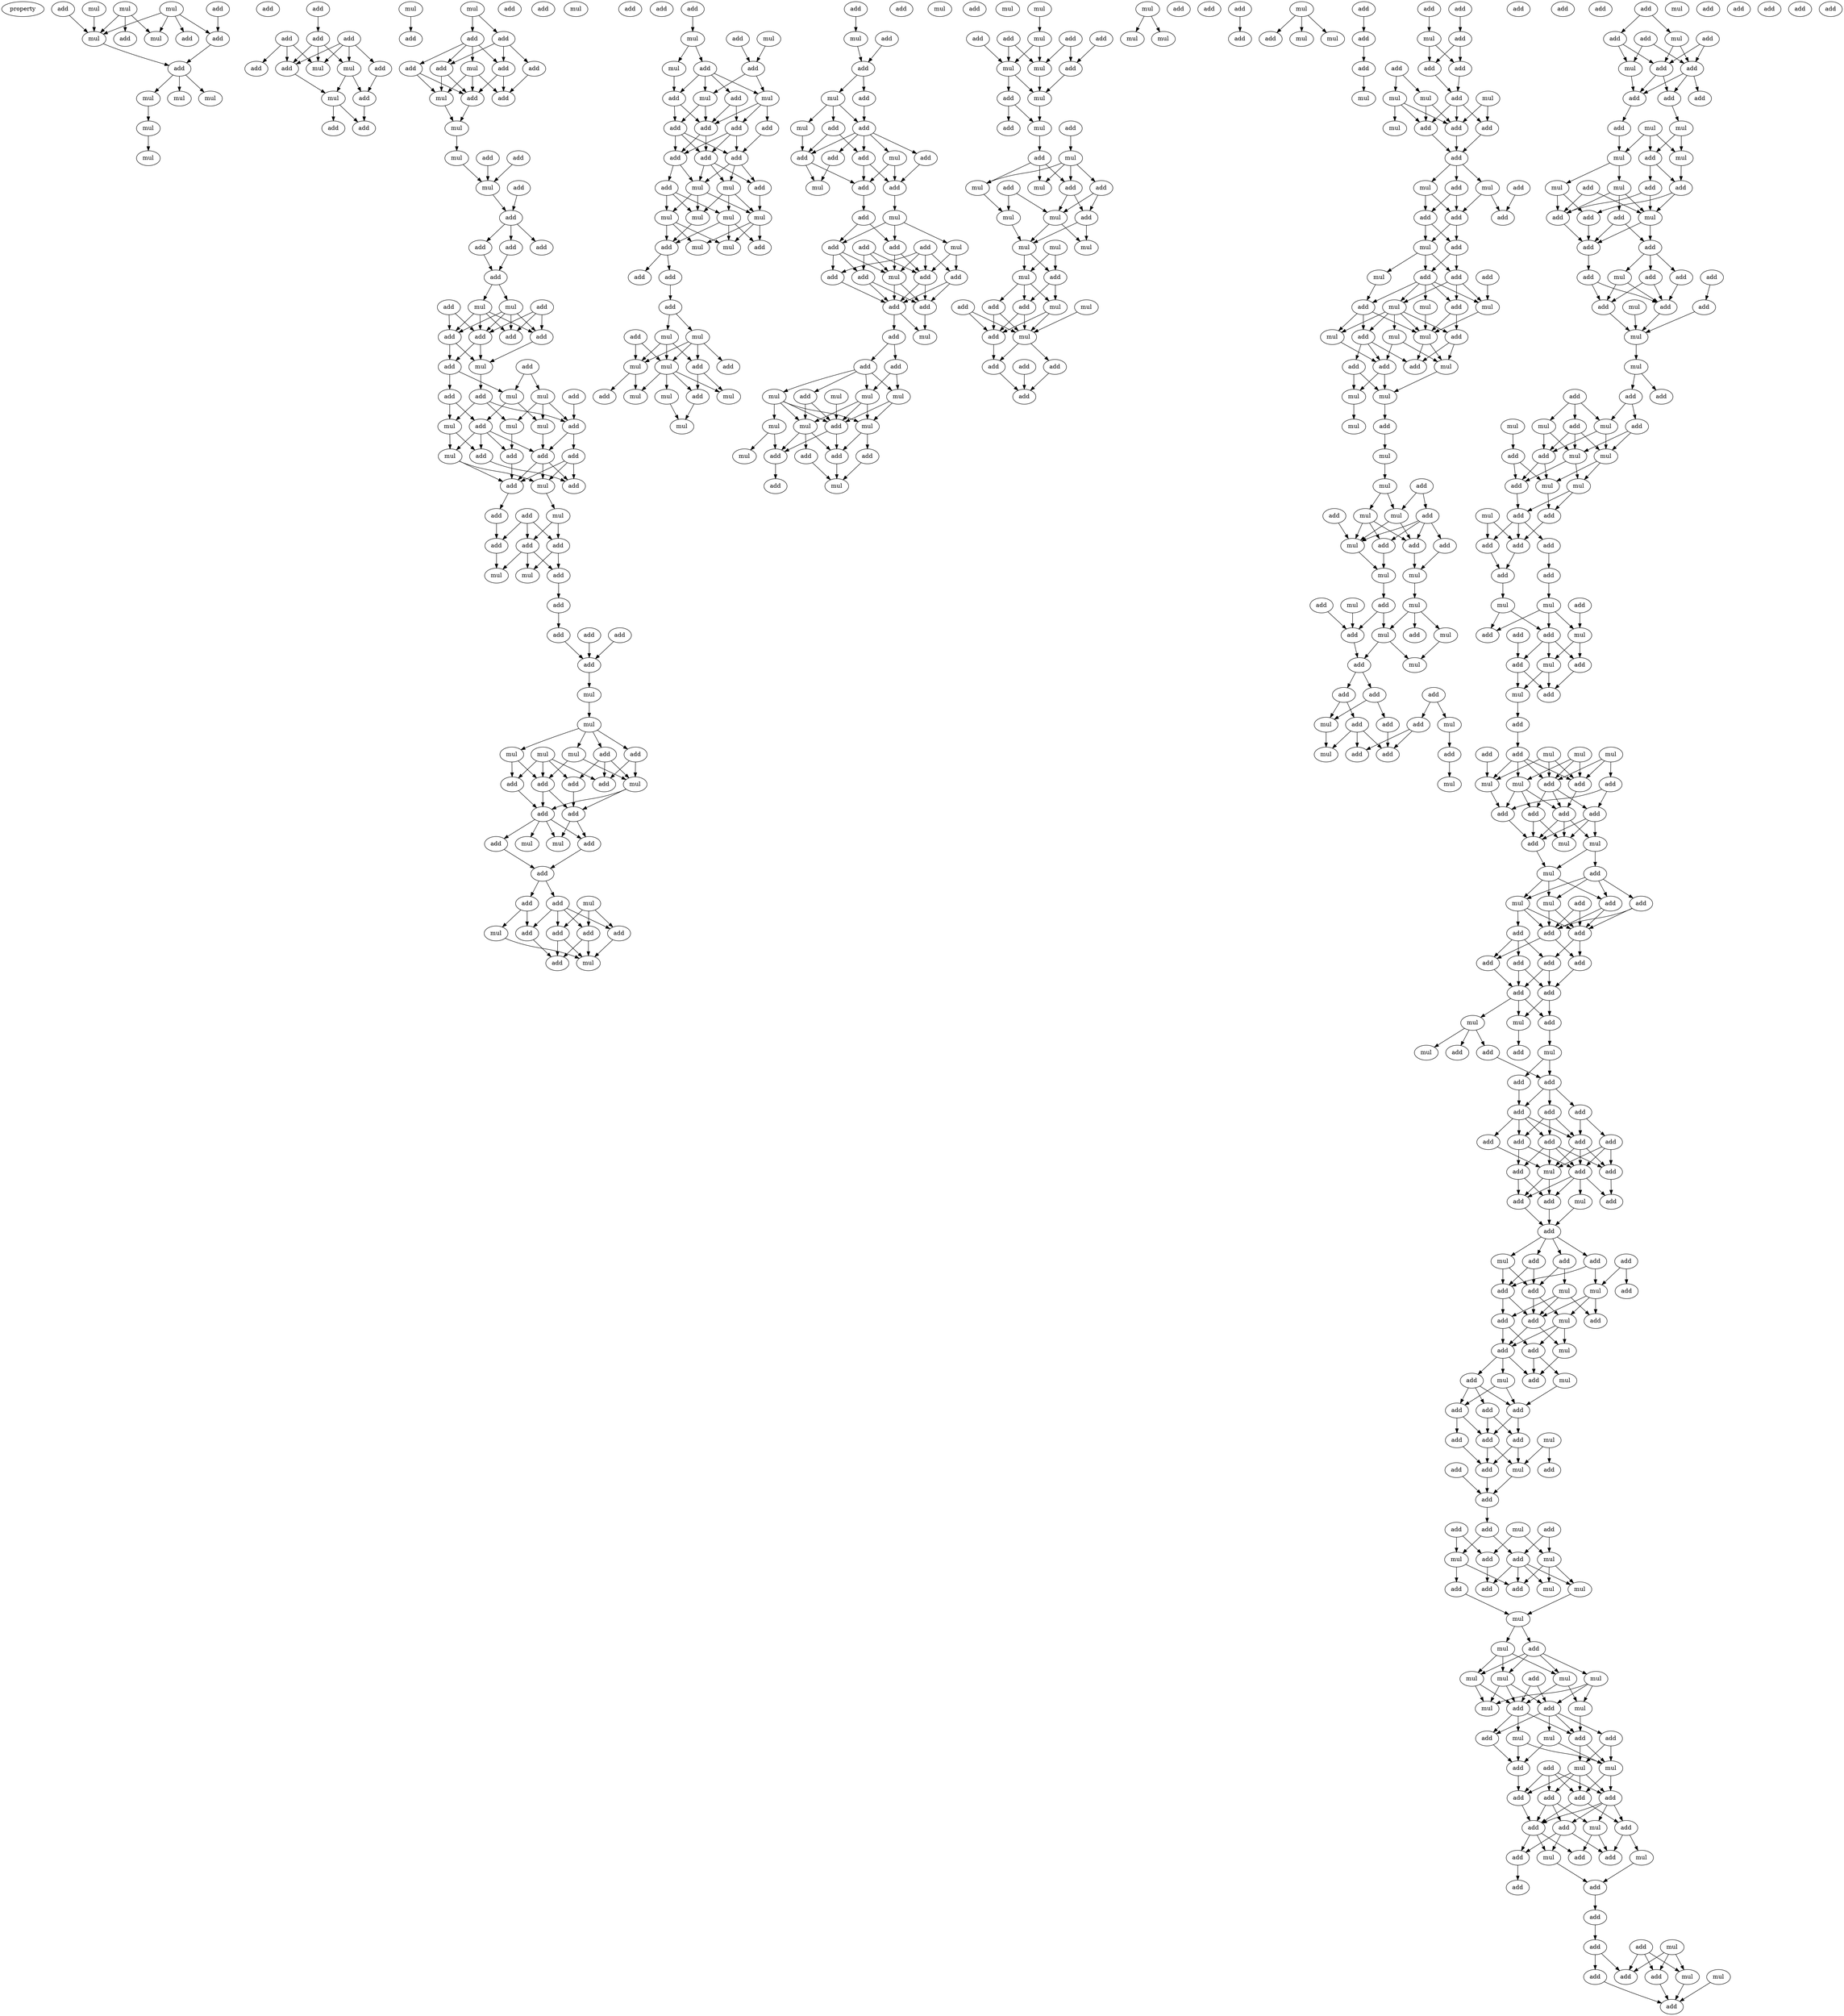 digraph {
    node [fontcolor=black]
    property [mul=2,lf=1.9]
    0 [ label = mul ];
    1 [ label = mul ];
    2 [ label = add ];
    3 [ label = add ];
    4 [ label = mul ];
    5 [ label = add ];
    6 [ label = mul ];
    7 [ label = add ];
    8 [ label = add ];
    9 [ label = mul ];
    10 [ label = add ];
    11 [ label = mul ];
    12 [ label = mul ];
    13 [ label = mul ];
    14 [ label = mul ];
    15 [ label = add ];
    16 [ label = mul ];
    17 [ label = add ];
    18 [ label = add ];
    19 [ label = add ];
    20 [ label = add ];
    21 [ label = add ];
    22 [ label = mul ];
    23 [ label = add ];
    24 [ label = mul ];
    25 [ label = add ];
    26 [ label = mul ];
    27 [ label = add ];
    28 [ label = add ];
    29 [ label = add ];
    30 [ label = mul ];
    31 [ label = add ];
    32 [ label = mul ];
    33 [ label = add ];
    34 [ label = add ];
    35 [ label = add ];
    36 [ label = add ];
    37 [ label = add ];
    38 [ label = add ];
    39 [ label = mul ];
    40 [ label = add ];
    41 [ label = add ];
    42 [ label = mul ];
    43 [ label = mul ];
    44 [ label = add ];
    45 [ label = mul ];
    46 [ label = add ];
    47 [ label = mul ];
    48 [ label = add ];
    49 [ label = add ];
    50 [ label = add ];
    51 [ label = add ];
    52 [ label = add ];
    53 [ label = add ];
    54 [ label = add ];
    55 [ label = add ];
    56 [ label = mul ];
    57 [ label = mul ];
    58 [ label = add ];
    59 [ label = add ];
    60 [ label = add ];
    61 [ label = add ];
    62 [ label = mul ];
    63 [ label = add ];
    64 [ label = add ];
    65 [ label = add ];
    66 [ label = add ];
    67 [ label = mul ];
    68 [ label = mul ];
    69 [ label = mul ];
    70 [ label = add ];
    71 [ label = add ];
    72 [ label = add ];
    73 [ label = mul ];
    74 [ label = add ];
    75 [ label = mul ];
    76 [ label = mul ];
    77 [ label = add ];
    78 [ label = add ];
    79 [ label = add ];
    80 [ label = add ];
    81 [ label = mul ];
    82 [ label = add ];
    83 [ label = add ];
    84 [ label = mul ];
    85 [ label = add ];
    86 [ label = add ];
    87 [ label = add ];
    88 [ label = mul ];
    89 [ label = add ];
    90 [ label = add ];
    91 [ label = add ];
    92 [ label = add ];
    93 [ label = mul ];
    94 [ label = mul ];
    95 [ label = add ];
    96 [ label = add ];
    97 [ label = add ];
    98 [ label = add ];
    99 [ label = add ];
    100 [ label = mul ];
    101 [ label = mul ];
    102 [ label = mul ];
    103 [ label = mul ];
    104 [ label = mul ];
    105 [ label = add ];
    106 [ label = add ];
    107 [ label = add ];
    108 [ label = add ];
    109 [ label = add ];
    110 [ label = add ];
    111 [ label = mul ];
    112 [ label = add ];
    113 [ label = add ];
    114 [ label = add ];
    115 [ label = add ];
    116 [ label = mul ];
    117 [ label = add ];
    118 [ label = add ];
    119 [ label = mul ];
    120 [ label = add ];
    121 [ label = mul ];
    122 [ label = add ];
    123 [ label = add ];
    124 [ label = add ];
    125 [ label = add ];
    126 [ label = add ];
    127 [ label = mul ];
    128 [ label = add ];
    129 [ label = add ];
    130 [ label = mul ];
    131 [ label = add ];
    132 [ label = add ];
    133 [ label = mul ];
    134 [ label = mul ];
    135 [ label = add ];
    136 [ label = mul ];
    137 [ label = add ];
    138 [ label = add ];
    139 [ label = mul ];
    140 [ label = add ];
    141 [ label = mul ];
    142 [ label = add ];
    143 [ label = add ];
    144 [ label = add ];
    145 [ label = add ];
    146 [ label = add ];
    147 [ label = add ];
    148 [ label = add ];
    149 [ label = add ];
    150 [ label = mul ];
    151 [ label = mul ];
    152 [ label = add ];
    153 [ label = mul ];
    154 [ label = mul ];
    155 [ label = mul ];
    156 [ label = mul ];
    157 [ label = mul ];
    158 [ label = add ];
    159 [ label = mul ];
    160 [ label = add ];
    161 [ label = add ];
    162 [ label = add ];
    163 [ label = add ];
    164 [ label = mul ];
    165 [ label = mul ];
    166 [ label = add ];
    167 [ label = mul ];
    168 [ label = add ];
    169 [ label = add ];
    170 [ label = mul ];
    171 [ label = add ];
    172 [ label = add ];
    173 [ label = mul ];
    174 [ label = mul ];
    175 [ label = mul ];
    176 [ label = mul ];
    177 [ label = add ];
    178 [ label = add ];
    179 [ label = add ];
    180 [ label = mul ];
    181 [ label = add ];
    182 [ label = mul ];
    183 [ label = add ];
    184 [ label = add ];
    185 [ label = add ];
    186 [ label = mul ];
    187 [ label = add ];
    188 [ label = mul ];
    189 [ label = add ];
    190 [ label = add ];
    191 [ label = add ];
    192 [ label = add ];
    193 [ label = add ];
    194 [ label = mul ];
    195 [ label = mul ];
    196 [ label = add ];
    197 [ label = mul ];
    198 [ label = add ];
    199 [ label = add ];
    200 [ label = add ];
    201 [ label = add ];
    202 [ label = add ];
    203 [ label = add ];
    204 [ label = add ];
    205 [ label = mul ];
    206 [ label = add ];
    207 [ label = add ];
    208 [ label = add ];
    209 [ label = add ];
    210 [ label = mul ];
    211 [ label = mul ];
    212 [ label = add ];
    213 [ label = add ];
    214 [ label = mul ];
    215 [ label = add ];
    216 [ label = mul ];
    217 [ label = mul ];
    218 [ label = mul ];
    219 [ label = mul ];
    220 [ label = mul ];
    221 [ label = add ];
    222 [ label = mul ];
    223 [ label = add ];
    224 [ label = mul ];
    225 [ label = add ];
    226 [ label = add ];
    227 [ label = add ];
    228 [ label = add ];
    229 [ label = mul ];
    230 [ label = add ];
    231 [ label = mul ];
    232 [ label = mul ];
    233 [ label = add ];
    234 [ label = add ];
    235 [ label = mul ];
    236 [ label = add ];
    237 [ label = add ];
    238 [ label = mul ];
    239 [ label = mul ];
    240 [ label = add ];
    241 [ label = mul ];
    242 [ label = add ];
    243 [ label = mul ];
    244 [ label = add ];
    245 [ label = add ];
    246 [ label = add ];
    247 [ label = mul ];
    248 [ label = add ];
    249 [ label = mul ];
    250 [ label = mul ];
    251 [ label = add ];
    252 [ label = add ];
    253 [ label = mul ];
    254 [ label = mul ];
    255 [ label = add ];
    256 [ label = mul ];
    257 [ label = mul ];
    258 [ label = mul ];
    259 [ label = mul ];
    260 [ label = add ];
    261 [ label = add ];
    262 [ label = add ];
    263 [ label = mul ];
    264 [ label = mul ];
    265 [ label = add ];
    266 [ label = add ];
    267 [ label = mul ];
    268 [ label = add ];
    269 [ label = add ];
    270 [ label = add ];
    271 [ label = add ];
    272 [ label = mul ];
    273 [ label = add ];
    274 [ label = add ];
    275 [ label = mul ];
    276 [ label = mul ];
    277 [ label = add ];
    278 [ label = mul ];
    279 [ label = add ];
    280 [ label = add ];
    281 [ label = mul ];
    282 [ label = add ];
    283 [ label = mul ];
    284 [ label = add ];
    285 [ label = add ];
    286 [ label = mul ];
    287 [ label = add ];
    288 [ label = add ];
    289 [ label = mul ];
    290 [ label = add ];
    291 [ label = add ];
    292 [ label = add ];
    293 [ label = add ];
    294 [ label = mul ];
    295 [ label = mul ];
    296 [ label = mul ];
    297 [ label = add ];
    298 [ label = add ];
    299 [ label = add ];
    300 [ label = mul ];
    301 [ label = add ];
    302 [ label = add ];
    303 [ label = mul ];
    304 [ label = mul ];
    305 [ label = add ];
    306 [ label = add ];
    307 [ label = add ];
    308 [ label = add ];
    309 [ label = add ];
    310 [ label = add ];
    311 [ label = mul ];
    312 [ label = add ];
    313 [ label = add ];
    314 [ label = mul ];
    315 [ label = add ];
    316 [ label = add ];
    317 [ label = add ];
    318 [ label = mul ];
    319 [ label = mul ];
    320 [ label = add ];
    321 [ label = mul ];
    322 [ label = add ];
    323 [ label = add ];
    324 [ label = mul ];
    325 [ label = mul ];
    326 [ label = mul ];
    327 [ label = add ];
    328 [ label = add ];
    329 [ label = add ];
    330 [ label = mul ];
    331 [ label = mul ];
    332 [ label = mul ];
    333 [ label = add ];
    334 [ label = mul ];
    335 [ label = add ];
    336 [ label = mul ];
    337 [ label = add ];
    338 [ label = mul ];
    339 [ label = mul ];
    340 [ label = add ];
    341 [ label = add ];
    342 [ label = mul ];
    343 [ label = add ];
    344 [ label = add ];
    345 [ label = add ];
    346 [ label = mul ];
    347 [ label = mul ];
    348 [ label = mul ];
    349 [ label = add ];
    350 [ label = mul ];
    351 [ label = mul ];
    352 [ label = add ];
    353 [ label = add ];
    354 [ label = add ];
    355 [ label = mul ];
    356 [ label = mul ];
    357 [ label = add ];
    358 [ label = mul ];
    359 [ label = add ];
    360 [ label = add ];
    361 [ label = add ];
    362 [ label = mul ];
    363 [ label = mul ];
    364 [ label = add ];
    365 [ label = add ];
    366 [ label = add ];
    367 [ label = mul ];
    368 [ label = add ];
    369 [ label = add ];
    370 [ label = add ];
    371 [ label = add ];
    372 [ label = mul ];
    373 [ label = add ];
    374 [ label = add ];
    375 [ label = mul ];
    376 [ label = add ];
    377 [ label = add ];
    378 [ label = mul ];
    379 [ label = mul ];
    380 [ label = add ];
    381 [ label = add ];
    382 [ label = add ];
    383 [ label = add ];
    384 [ label = add ];
    385 [ label = mul ];
    386 [ label = add ];
    387 [ label = mul ];
    388 [ label = add ];
    389 [ label = mul ];
    390 [ label = mul ];
    391 [ label = add ];
    392 [ label = add ];
    393 [ label = mul ];
    394 [ label = add ];
    395 [ label = mul ];
    396 [ label = mul ];
    397 [ label = add ];
    398 [ label = add ];
    399 [ label = add ];
    400 [ label = add ];
    401 [ label = add ];
    402 [ label = add ];
    403 [ label = add ];
    404 [ label = add ];
    405 [ label = add ];
    406 [ label = mul ];
    407 [ label = add ];
    408 [ label = add ];
    409 [ label = mul ];
    410 [ label = add ];
    411 [ label = add ];
    412 [ label = mul ];
    413 [ label = mul ];
    414 [ label = add ];
    415 [ label = add ];
    416 [ label = add ];
    417 [ label = add ];
    418 [ label = mul ];
    419 [ label = mul ];
    420 [ label = add ];
    421 [ label = add ];
    422 [ label = mul ];
    423 [ label = add ];
    424 [ label = mul ];
    425 [ label = add ];
    426 [ label = mul ];
    427 [ label = add ];
    428 [ label = mul ];
    429 [ label = mul ];
    430 [ label = add ];
    431 [ label = mul ];
    432 [ label = add ];
    433 [ label = add ];
    434 [ label = add ];
    435 [ label = add ];
    436 [ label = add ];
    437 [ label = add ];
    438 [ label = mul ];
    439 [ label = add ];
    440 [ label = mul ];
    441 [ label = add ];
    442 [ label = add ];
    443 [ label = add ];
    444 [ label = add ];
    445 [ label = mul ];
    446 [ label = mul ];
    447 [ label = add ];
    448 [ label = add ];
    449 [ label = mul ];
    450 [ label = add ];
    451 [ label = add ];
    452 [ label = add ];
    453 [ label = add ];
    454 [ label = mul ];
    455 [ label = mul ];
    456 [ label = mul ];
    457 [ label = add ];
    458 [ label = add ];
    459 [ label = mul ];
    460 [ label = mul ];
    461 [ label = add ];
    462 [ label = add ];
    463 [ label = add ];
    464 [ label = add ];
    465 [ label = add ];
    466 [ label = mul ];
    467 [ label = add ];
    468 [ label = mul ];
    469 [ label = mul ];
    470 [ label = add ];
    471 [ label = mul ];
    472 [ label = add ];
    473 [ label = add ];
    474 [ label = mul ];
    475 [ label = add ];
    476 [ label = add ];
    477 [ label = add ];
    478 [ label = add ];
    479 [ label = add ];
    480 [ label = add ];
    481 [ label = add ];
    482 [ label = add ];
    483 [ label = add ];
    484 [ label = add ];
    485 [ label = mul ];
    486 [ label = mul ];
    487 [ label = add ];
    488 [ label = add ];
    489 [ label = mul ];
    490 [ label = add ];
    491 [ label = mul ];
    492 [ label = add ];
    493 [ label = add ];
    494 [ label = add ];
    495 [ label = add ];
    496 [ label = add ];
    497 [ label = add ];
    498 [ label = add ];
    499 [ label = add ];
    500 [ label = add ];
    501 [ label = add ];
    502 [ label = add ];
    503 [ label = add ];
    504 [ label = mul ];
    505 [ label = add ];
    506 [ label = add ];
    507 [ label = mul ];
    508 [ label = add ];
    509 [ label = add ];
    510 [ label = add ];
    511 [ label = add ];
    512 [ label = add ];
    513 [ label = mul ];
    514 [ label = add ];
    515 [ label = add ];
    516 [ label = add ];
    517 [ label = add ];
    518 [ label = add ];
    519 [ label = mul ];
    520 [ label = mul ];
    521 [ label = add ];
    522 [ label = add ];
    523 [ label = add ];
    524 [ label = add ];
    525 [ label = mul ];
    526 [ label = mul ];
    527 [ label = add ];
    528 [ label = add ];
    529 [ label = mul ];
    530 [ label = mul ];
    531 [ label = add ];
    532 [ label = add ];
    533 [ label = add ];
    534 [ label = add ];
    535 [ label = add ];
    536 [ label = add ];
    537 [ label = add ];
    538 [ label = add ];
    539 [ label = mul ];
    540 [ label = add ];
    541 [ label = add ];
    542 [ label = add ];
    543 [ label = mul ];
    544 [ label = add ];
    545 [ label = add ];
    546 [ label = add ];
    547 [ label = add ];
    548 [ label = add ];
    549 [ label = mul ];
    550 [ label = add ];
    551 [ label = add ];
    552 [ label = mul ];
    553 [ label = mul ];
    554 [ label = mul ];
    555 [ label = add ];
    556 [ label = add ];
    557 [ label = mul ];
    558 [ label = add ];
    559 [ label = mul ];
    560 [ label = mul ];
    561 [ label = add ];
    562 [ label = mul ];
    563 [ label = mul ];
    564 [ label = mul ];
    565 [ label = add ];
    566 [ label = mul ];
    567 [ label = add ];
    568 [ label = add ];
    569 [ label = mul ];
    570 [ label = mul ];
    571 [ label = add ];
    572 [ label = mul ];
    573 [ label = add ];
    574 [ label = mul ];
    575 [ label = add ];
    576 [ label = add ];
    577 [ label = mul ];
    578 [ label = mul ];
    579 [ label = add ];
    580 [ label = add ];
    581 [ label = add ];
    582 [ label = add ];
    583 [ label = add ];
    584 [ label = add ];
    585 [ label = add ];
    586 [ label = add ];
    587 [ label = mul ];
    588 [ label = add ];
    589 [ label = add ];
    590 [ label = add ];
    591 [ label = mul ];
    592 [ label = mul ];
    593 [ label = add ];
    594 [ label = add ];
    595 [ label = add ];
    596 [ label = add ];
    597 [ label = add ];
    598 [ label = mul ];
    599 [ label = mul ];
    600 [ label = add ];
    601 [ label = add ];
    602 [ label = mul ];
    603 [ label = add ];
    604 [ label = add ];
    605 [ label = add ];
    0 -> 6 [ name = 0 ];
    0 -> 7 [ name = 1 ];
    0 -> 9 [ name = 2 ];
    1 -> 5 [ name = 3 ];
    1 -> 6 [ name = 4 ];
    1 -> 8 [ name = 5 ];
    1 -> 9 [ name = 6 ];
    2 -> 6 [ name = 7 ];
    3 -> 5 [ name = 8 ];
    4 -> 6 [ name = 9 ];
    5 -> 10 [ name = 10 ];
    6 -> 10 [ name = 11 ];
    10 -> 11 [ name = 12 ];
    10 -> 12 [ name = 13 ];
    10 -> 13 [ name = 14 ];
    11 -> 14 [ name = 15 ];
    14 -> 16 [ name = 16 ];
    17 -> 20 [ name = 17 ];
    18 -> 22 [ name = 18 ];
    18 -> 23 [ name = 19 ];
    18 -> 25 [ name = 20 ];
    19 -> 21 [ name = 21 ];
    19 -> 22 [ name = 22 ];
    19 -> 23 [ name = 23 ];
    19 -> 24 [ name = 24 ];
    20 -> 22 [ name = 25 ];
    20 -> 23 [ name = 26 ];
    20 -> 24 [ name = 27 ];
    21 -> 27 [ name = 28 ];
    23 -> 26 [ name = 29 ];
    24 -> 26 [ name = 30 ];
    24 -> 27 [ name = 31 ];
    26 -> 28 [ name = 32 ];
    26 -> 29 [ name = 33 ];
    27 -> 28 [ name = 34 ];
    30 -> 31 [ name = 35 ];
    32 -> 33 [ name = 36 ];
    32 -> 34 [ name = 37 ];
    33 -> 35 [ name = 38 ];
    33 -> 36 [ name = 39 ];
    33 -> 38 [ name = 40 ];
    33 -> 39 [ name = 41 ];
    34 -> 35 [ name = 42 ];
    34 -> 37 [ name = 43 ];
    34 -> 38 [ name = 44 ];
    35 -> 40 [ name = 45 ];
    35 -> 41 [ name = 46 ];
    36 -> 40 [ name = 47 ];
    36 -> 42 [ name = 48 ];
    37 -> 41 [ name = 49 ];
    38 -> 40 [ name = 50 ];
    38 -> 42 [ name = 51 ];
    39 -> 40 [ name = 52 ];
    39 -> 41 [ name = 53 ];
    39 -> 42 [ name = 54 ];
    40 -> 43 [ name = 55 ];
    42 -> 43 [ name = 56 ];
    43 -> 45 [ name = 57 ];
    44 -> 47 [ name = 58 ];
    45 -> 47 [ name = 59 ];
    46 -> 47 [ name = 60 ];
    47 -> 50 [ name = 61 ];
    49 -> 50 [ name = 62 ];
    50 -> 51 [ name = 63 ];
    50 -> 52 [ name = 64 ];
    50 -> 53 [ name = 65 ];
    51 -> 55 [ name = 66 ];
    52 -> 55 [ name = 67 ];
    55 -> 56 [ name = 68 ];
    55 -> 57 [ name = 69 ];
    56 -> 60 [ name = 70 ];
    56 -> 61 [ name = 71 ];
    56 -> 63 [ name = 72 ];
    56 -> 64 [ name = 73 ];
    57 -> 60 [ name = 74 ];
    57 -> 61 [ name = 75 ];
    57 -> 63 [ name = 76 ];
    57 -> 64 [ name = 77 ];
    58 -> 60 [ name = 78 ];
    58 -> 61 [ name = 79 ];
    58 -> 63 [ name = 80 ];
    59 -> 63 [ name = 81 ];
    59 -> 64 [ name = 82 ];
    61 -> 67 [ name = 83 ];
    63 -> 65 [ name = 84 ];
    63 -> 67 [ name = 85 ];
    64 -> 65 [ name = 86 ];
    64 -> 67 [ name = 87 ];
    65 -> 69 [ name = 88 ];
    65 -> 72 [ name = 89 ];
    66 -> 68 [ name = 90 ];
    66 -> 69 [ name = 91 ];
    67 -> 71 [ name = 92 ];
    68 -> 73 [ name = 93 ];
    68 -> 76 [ name = 94 ];
    68 -> 77 [ name = 95 ];
    69 -> 73 [ name = 96 ];
    69 -> 74 [ name = 97 ];
    70 -> 77 [ name = 98 ];
    71 -> 75 [ name = 99 ];
    71 -> 76 [ name = 100 ];
    71 -> 77 [ name = 101 ];
    72 -> 74 [ name = 102 ];
    72 -> 75 [ name = 103 ];
    73 -> 82 [ name = 104 ];
    74 -> 78 [ name = 105 ];
    74 -> 79 [ name = 106 ];
    74 -> 81 [ name = 107 ];
    74 -> 82 [ name = 108 ];
    75 -> 78 [ name = 109 ];
    75 -> 81 [ name = 110 ];
    76 -> 79 [ name = 111 ];
    77 -> 80 [ name = 112 ];
    77 -> 82 [ name = 113 ];
    78 -> 83 [ name = 114 ];
    79 -> 85 [ name = 115 ];
    80 -> 83 [ name = 116 ];
    80 -> 84 [ name = 117 ];
    80 -> 85 [ name = 118 ];
    81 -> 84 [ name = 119 ];
    81 -> 85 [ name = 120 ];
    82 -> 83 [ name = 121 ];
    82 -> 84 [ name = 122 ];
    82 -> 85 [ name = 123 ];
    84 -> 88 [ name = 124 ];
    85 -> 87 [ name = 125 ];
    86 -> 89 [ name = 126 ];
    86 -> 90 [ name = 127 ];
    86 -> 91 [ name = 128 ];
    87 -> 89 [ name = 129 ];
    88 -> 90 [ name = 130 ];
    88 -> 91 [ name = 131 ];
    89 -> 94 [ name = 132 ];
    90 -> 92 [ name = 133 ];
    90 -> 93 [ name = 134 ];
    91 -> 92 [ name = 135 ];
    91 -> 93 [ name = 136 ];
    91 -> 94 [ name = 137 ];
    92 -> 95 [ name = 138 ];
    95 -> 96 [ name = 139 ];
    96 -> 99 [ name = 140 ];
    97 -> 99 [ name = 141 ];
    98 -> 99 [ name = 142 ];
    99 -> 100 [ name = 143 ];
    100 -> 101 [ name = 144 ];
    101 -> 103 [ name = 145 ];
    101 -> 104 [ name = 146 ];
    101 -> 105 [ name = 147 ];
    101 -> 106 [ name = 148 ];
    102 -> 107 [ name = 149 ];
    102 -> 108 [ name = 150 ];
    102 -> 109 [ name = 151 ];
    102 -> 110 [ name = 152 ];
    103 -> 107 [ name = 153 ];
    103 -> 108 [ name = 154 ];
    104 -> 108 [ name = 155 ];
    104 -> 111 [ name = 156 ];
    105 -> 109 [ name = 157 ];
    105 -> 111 [ name = 158 ];
    106 -> 109 [ name = 159 ];
    106 -> 110 [ name = 160 ];
    106 -> 111 [ name = 161 ];
    107 -> 112 [ name = 162 ];
    108 -> 112 [ name = 163 ];
    108 -> 114 [ name = 164 ];
    110 -> 114 [ name = 165 ];
    111 -> 112 [ name = 166 ];
    111 -> 114 [ name = 167 ];
    112 -> 115 [ name = 168 ];
    112 -> 116 [ name = 169 ];
    112 -> 118 [ name = 170 ];
    112 -> 119 [ name = 171 ];
    114 -> 116 [ name = 172 ];
    114 -> 118 [ name = 173 ];
    115 -> 120 [ name = 174 ];
    118 -> 120 [ name = 175 ];
    120 -> 122 [ name = 176 ];
    120 -> 123 [ name = 177 ];
    121 -> 124 [ name = 178 ];
    121 -> 125 [ name = 179 ];
    121 -> 126 [ name = 180 ];
    122 -> 124 [ name = 181 ];
    122 -> 125 [ name = 182 ];
    122 -> 126 [ name = 183 ];
    122 -> 128 [ name = 184 ];
    123 -> 127 [ name = 185 ];
    123 -> 128 [ name = 186 ];
    124 -> 130 [ name = 187 ];
    125 -> 129 [ name = 188 ];
    125 -> 130 [ name = 189 ];
    126 -> 129 [ name = 190 ];
    126 -> 130 [ name = 191 ];
    127 -> 130 [ name = 192 ];
    128 -> 129 [ name = 193 ];
    131 -> 134 [ name = 194 ];
    132 -> 137 [ name = 195 ];
    133 -> 137 [ name = 196 ];
    134 -> 135 [ name = 197 ];
    134 -> 136 [ name = 198 ];
    135 -> 138 [ name = 199 ];
    135 -> 139 [ name = 200 ];
    135 -> 140 [ name = 201 ];
    135 -> 141 [ name = 202 ];
    136 -> 140 [ name = 203 ];
    137 -> 139 [ name = 204 ];
    137 -> 141 [ name = 205 ];
    138 -> 142 [ name = 206 ];
    138 -> 143 [ name = 207 ];
    139 -> 143 [ name = 208 ];
    139 -> 144 [ name = 209 ];
    140 -> 143 [ name = 210 ];
    140 -> 144 [ name = 211 ];
    141 -> 142 [ name = 212 ];
    141 -> 143 [ name = 213 ];
    141 -> 145 [ name = 214 ];
    142 -> 146 [ name = 215 ];
    142 -> 147 [ name = 216 ];
    142 -> 148 [ name = 217 ];
    143 -> 146 [ name = 218 ];
    143 -> 148 [ name = 219 ];
    144 -> 146 [ name = 220 ];
    144 -> 147 [ name = 221 ];
    144 -> 148 [ name = 222 ];
    145 -> 147 [ name = 223 ];
    146 -> 151 [ name = 224 ];
    146 -> 152 [ name = 225 ];
    147 -> 149 [ name = 226 ];
    147 -> 150 [ name = 227 ];
    147 -> 151 [ name = 228 ];
    148 -> 149 [ name = 229 ];
    148 -> 150 [ name = 230 ];
    148 -> 151 [ name = 231 ];
    149 -> 156 [ name = 232 ];
    150 -> 153 [ name = 233 ];
    150 -> 155 [ name = 234 ];
    150 -> 156 [ name = 235 ];
    151 -> 154 [ name = 236 ];
    151 -> 155 [ name = 237 ];
    151 -> 156 [ name = 238 ];
    152 -> 153 [ name = 239 ];
    152 -> 154 [ name = 240 ];
    152 -> 155 [ name = 241 ];
    153 -> 157 [ name = 242 ];
    153 -> 158 [ name = 243 ];
    153 -> 160 [ name = 244 ];
    154 -> 157 [ name = 245 ];
    154 -> 159 [ name = 246 ];
    154 -> 160 [ name = 247 ];
    155 -> 160 [ name = 248 ];
    156 -> 157 [ name = 249 ];
    156 -> 158 [ name = 250 ];
    156 -> 159 [ name = 251 ];
    160 -> 161 [ name = 252 ];
    160 -> 162 [ name = 253 ];
    162 -> 163 [ name = 254 ];
    163 -> 164 [ name = 255 ];
    163 -> 165 [ name = 256 ];
    164 -> 167 [ name = 257 ];
    164 -> 168 [ name = 258 ];
    164 -> 169 [ name = 259 ];
    164 -> 170 [ name = 260 ];
    165 -> 167 [ name = 261 ];
    165 -> 169 [ name = 262 ];
    165 -> 170 [ name = 263 ];
    166 -> 167 [ name = 264 ];
    166 -> 170 [ name = 265 ];
    167 -> 171 [ name = 266 ];
    167 -> 173 [ name = 267 ];
    167 -> 174 [ name = 268 ];
    167 -> 175 [ name = 269 ];
    169 -> 171 [ name = 270 ];
    169 -> 175 [ name = 271 ];
    170 -> 172 [ name = 272 ];
    170 -> 173 [ name = 273 ];
    171 -> 176 [ name = 274 ];
    174 -> 176 [ name = 275 ];
    177 -> 180 [ name = 276 ];
    178 -> 181 [ name = 277 ];
    180 -> 181 [ name = 278 ];
    181 -> 182 [ name = 279 ];
    181 -> 183 [ name = 280 ];
    182 -> 184 [ name = 281 ];
    182 -> 185 [ name = 282 ];
    182 -> 186 [ name = 283 ];
    183 -> 184 [ name = 284 ];
    184 -> 187 [ name = 285 ];
    184 -> 188 [ name = 286 ];
    184 -> 189 [ name = 287 ];
    184 -> 190 [ name = 288 ];
    184 -> 191 [ name = 289 ];
    185 -> 187 [ name = 290 ];
    185 -> 191 [ name = 291 ];
    186 -> 191 [ name = 292 ];
    187 -> 192 [ name = 293 ];
    187 -> 193 [ name = 294 ];
    188 -> 192 [ name = 295 ];
    188 -> 193 [ name = 296 ];
    189 -> 192 [ name = 297 ];
    190 -> 194 [ name = 298 ];
    191 -> 193 [ name = 299 ];
    191 -> 194 [ name = 300 ];
    192 -> 195 [ name = 301 ];
    193 -> 196 [ name = 302 ];
    195 -> 197 [ name = 303 ];
    195 -> 199 [ name = 304 ];
    195 -> 201 [ name = 305 ];
    196 -> 199 [ name = 306 ];
    196 -> 201 [ name = 307 ];
    197 -> 203 [ name = 308 ];
    197 -> 204 [ name = 309 ];
    198 -> 202 [ name = 310 ];
    198 -> 203 [ name = 311 ];
    198 -> 204 [ name = 312 ];
    198 -> 205 [ name = 313 ];
    199 -> 203 [ name = 314 ];
    199 -> 205 [ name = 315 ];
    200 -> 203 [ name = 316 ];
    200 -> 205 [ name = 317 ];
    200 -> 206 [ name = 318 ];
    201 -> 202 [ name = 319 ];
    201 -> 205 [ name = 320 ];
    201 -> 206 [ name = 321 ];
    202 -> 207 [ name = 322 ];
    203 -> 207 [ name = 323 ];
    203 -> 208 [ name = 324 ];
    204 -> 207 [ name = 325 ];
    204 -> 208 [ name = 326 ];
    205 -> 207 [ name = 327 ];
    205 -> 208 [ name = 328 ];
    206 -> 207 [ name = 329 ];
    206 -> 208 [ name = 330 ];
    207 -> 209 [ name = 331 ];
    207 -> 211 [ name = 332 ];
    208 -> 211 [ name = 333 ];
    209 -> 212 [ name = 334 ];
    209 -> 213 [ name = 335 ];
    212 -> 214 [ name = 336 ];
    212 -> 215 [ name = 337 ];
    212 -> 217 [ name = 338 ];
    212 -> 218 [ name = 339 ];
    213 -> 214 [ name = 340 ];
    213 -> 218 [ name = 341 ];
    214 -> 219 [ name = 342 ];
    214 -> 220 [ name = 343 ];
    214 -> 221 [ name = 344 ];
    215 -> 219 [ name = 345 ];
    215 -> 221 [ name = 346 ];
    216 -> 221 [ name = 347 ];
    217 -> 219 [ name = 348 ];
    217 -> 220 [ name = 349 ];
    217 -> 221 [ name = 350 ];
    217 -> 222 [ name = 351 ];
    218 -> 220 [ name = 352 ];
    218 -> 221 [ name = 353 ];
    219 -> 223 [ name = 354 ];
    219 -> 225 [ name = 355 ];
    219 -> 227 [ name = 356 ];
    220 -> 223 [ name = 357 ];
    220 -> 226 [ name = 358 ];
    221 -> 223 [ name = 359 ];
    221 -> 227 [ name = 360 ];
    222 -> 224 [ name = 361 ];
    222 -> 227 [ name = 362 ];
    223 -> 229 [ name = 363 ];
    225 -> 229 [ name = 364 ];
    226 -> 229 [ name = 365 ];
    227 -> 228 [ name = 366 ];
    232 -> 235 [ name = 367 ];
    233 -> 238 [ name = 368 ];
    233 -> 239 [ name = 369 ];
    234 -> 238 [ name = 370 ];
    235 -> 238 [ name = 371 ];
    235 -> 239 [ name = 372 ];
    236 -> 239 [ name = 373 ];
    236 -> 240 [ name = 374 ];
    237 -> 240 [ name = 375 ];
    238 -> 241 [ name = 376 ];
    238 -> 242 [ name = 377 ];
    239 -> 241 [ name = 378 ];
    240 -> 241 [ name = 379 ];
    241 -> 243 [ name = 380 ];
    242 -> 243 [ name = 381 ];
    242 -> 245 [ name = 382 ];
    243 -> 246 [ name = 383 ];
    244 -> 247 [ name = 384 ];
    246 -> 249 [ name = 385 ];
    246 -> 250 [ name = 386 ];
    246 -> 252 [ name = 387 ];
    247 -> 249 [ name = 388 ];
    247 -> 250 [ name = 389 ];
    247 -> 251 [ name = 390 ];
    247 -> 252 [ name = 391 ];
    248 -> 253 [ name = 392 ];
    248 -> 254 [ name = 393 ];
    250 -> 253 [ name = 394 ];
    251 -> 254 [ name = 395 ];
    251 -> 255 [ name = 396 ];
    252 -> 254 [ name = 397 ];
    252 -> 255 [ name = 398 ];
    253 -> 257 [ name = 399 ];
    254 -> 257 [ name = 400 ];
    254 -> 258 [ name = 401 ];
    255 -> 257 [ name = 402 ];
    255 -> 258 [ name = 403 ];
    256 -> 259 [ name = 404 ];
    256 -> 260 [ name = 405 ];
    257 -> 259 [ name = 406 ];
    257 -> 260 [ name = 407 ];
    259 -> 261 [ name = 408 ];
    259 -> 264 [ name = 409 ];
    259 -> 265 [ name = 410 ];
    260 -> 264 [ name = 411 ];
    260 -> 265 [ name = 412 ];
    261 -> 266 [ name = 413 ];
    261 -> 267 [ name = 414 ];
    262 -> 266 [ name = 415 ];
    262 -> 267 [ name = 416 ];
    263 -> 267 [ name = 417 ];
    264 -> 266 [ name = 418 ];
    264 -> 267 [ name = 419 ];
    265 -> 266 [ name = 420 ];
    265 -> 267 [ name = 421 ];
    266 -> 268 [ name = 422 ];
    267 -> 268 [ name = 423 ];
    267 -> 270 [ name = 424 ];
    268 -> 271 [ name = 425 ];
    269 -> 271 [ name = 426 ];
    270 -> 271 [ name = 427 ];
    272 -> 275 [ name = 428 ];
    272 -> 276 [ name = 429 ];
    277 -> 279 [ name = 430 ];
    278 -> 280 [ name = 431 ];
    278 -> 281 [ name = 432 ];
    278 -> 283 [ name = 433 ];
    282 -> 284 [ name = 434 ];
    284 -> 285 [ name = 435 ];
    285 -> 286 [ name = 436 ];
    287 -> 290 [ name = 437 ];
    288 -> 289 [ name = 438 ];
    289 -> 291 [ name = 439 ];
    289 -> 293 [ name = 440 ];
    290 -> 291 [ name = 441 ];
    290 -> 293 [ name = 442 ];
    291 -> 297 [ name = 443 ];
    292 -> 295 [ name = 444 ];
    292 -> 296 [ name = 445 ];
    293 -> 297 [ name = 446 ];
    294 -> 298 [ name = 447 ];
    294 -> 301 [ name = 448 ];
    295 -> 298 [ name = 449 ];
    295 -> 299 [ name = 450 ];
    296 -> 298 [ name = 451 ];
    296 -> 299 [ name = 452 ];
    296 -> 300 [ name = 453 ];
    297 -> 298 [ name = 454 ];
    297 -> 299 [ name = 455 ];
    297 -> 301 [ name = 456 ];
    298 -> 302 [ name = 457 ];
    299 -> 302 [ name = 458 ];
    301 -> 302 [ name = 459 ];
    302 -> 303 [ name = 460 ];
    302 -> 304 [ name = 461 ];
    302 -> 305 [ name = 462 ];
    303 -> 309 [ name = 463 ];
    303 -> 310 [ name = 464 ];
    304 -> 308 [ name = 465 ];
    304 -> 310 [ name = 466 ];
    305 -> 309 [ name = 467 ];
    305 -> 310 [ name = 468 ];
    306 -> 308 [ name = 469 ];
    309 -> 311 [ name = 470 ];
    309 -> 312 [ name = 471 ];
    310 -> 311 [ name = 472 ];
    310 -> 312 [ name = 473 ];
    311 -> 313 [ name = 474 ];
    311 -> 314 [ name = 475 ];
    311 -> 315 [ name = 476 ];
    312 -> 313 [ name = 477 ];
    312 -> 315 [ name = 478 ];
    313 -> 317 [ name = 479 ];
    313 -> 318 [ name = 480 ];
    313 -> 319 [ name = 481 ];
    313 -> 320 [ name = 482 ];
    313 -> 321 [ name = 483 ];
    314 -> 317 [ name = 484 ];
    315 -> 319 [ name = 485 ];
    315 -> 320 [ name = 486 ];
    315 -> 321 [ name = 487 ];
    316 -> 321 [ name = 488 ];
    317 -> 322 [ name = 489 ];
    317 -> 325 [ name = 490 ];
    317 -> 326 [ name = 491 ];
    318 -> 325 [ name = 492 ];
    319 -> 322 [ name = 493 ];
    319 -> 323 [ name = 494 ];
    319 -> 324 [ name = 495 ];
    319 -> 325 [ name = 496 ];
    319 -> 326 [ name = 497 ];
    320 -> 323 [ name = 498 ];
    320 -> 325 [ name = 499 ];
    321 -> 325 [ name = 500 ];
    322 -> 327 [ name = 501 ];
    322 -> 328 [ name = 502 ];
    322 -> 329 [ name = 503 ];
    323 -> 328 [ name = 504 ];
    323 -> 330 [ name = 505 ];
    324 -> 329 [ name = 506 ];
    324 -> 330 [ name = 507 ];
    325 -> 328 [ name = 508 ];
    325 -> 330 [ name = 509 ];
    326 -> 329 [ name = 510 ];
    327 -> 331 [ name = 511 ];
    327 -> 332 [ name = 512 ];
    329 -> 331 [ name = 513 ];
    329 -> 332 [ name = 514 ];
    330 -> 332 [ name = 515 ];
    331 -> 334 [ name = 516 ];
    332 -> 335 [ name = 517 ];
    335 -> 336 [ name = 518 ];
    336 -> 338 [ name = 519 ];
    337 -> 339 [ name = 520 ];
    337 -> 341 [ name = 521 ];
    338 -> 339 [ name = 522 ];
    338 -> 342 [ name = 523 ];
    339 -> 343 [ name = 524 ];
    339 -> 346 [ name = 525 ];
    340 -> 346 [ name = 526 ];
    341 -> 343 [ name = 527 ];
    341 -> 344 [ name = 528 ];
    341 -> 345 [ name = 529 ];
    341 -> 346 [ name = 530 ];
    342 -> 343 [ name = 531 ];
    342 -> 344 [ name = 532 ];
    342 -> 346 [ name = 533 ];
    343 -> 348 [ name = 534 ];
    344 -> 347 [ name = 535 ];
    345 -> 348 [ name = 536 ];
    346 -> 347 [ name = 537 ];
    347 -> 352 [ name = 538 ];
    348 -> 350 [ name = 539 ];
    349 -> 353 [ name = 540 ];
    350 -> 354 [ name = 541 ];
    350 -> 355 [ name = 542 ];
    350 -> 356 [ name = 543 ];
    351 -> 353 [ name = 544 ];
    352 -> 353 [ name = 545 ];
    352 -> 355 [ name = 546 ];
    353 -> 357 [ name = 547 ];
    355 -> 357 [ name = 548 ];
    355 -> 358 [ name = 549 ];
    356 -> 358 [ name = 550 ];
    357 -> 359 [ name = 551 ];
    357 -> 360 [ name = 552 ];
    359 -> 363 [ name = 553 ];
    359 -> 366 [ name = 554 ];
    360 -> 363 [ name = 555 ];
    360 -> 365 [ name = 556 ];
    361 -> 362 [ name = 557 ];
    361 -> 364 [ name = 558 ];
    362 -> 370 [ name = 559 ];
    363 -> 367 [ name = 560 ];
    364 -> 368 [ name = 561 ];
    364 -> 369 [ name = 562 ];
    365 -> 367 [ name = 563 ];
    365 -> 368 [ name = 564 ];
    365 -> 369 [ name = 565 ];
    366 -> 369 [ name = 566 ];
    370 -> 372 [ name = 567 ];
    373 -> 375 [ name = 568 ];
    373 -> 376 [ name = 569 ];
    374 -> 380 [ name = 570 ];
    374 -> 381 [ name = 571 ];
    375 -> 380 [ name = 572 ];
    375 -> 381 [ name = 573 ];
    376 -> 379 [ name = 574 ];
    376 -> 380 [ name = 575 ];
    377 -> 379 [ name = 576 ];
    377 -> 381 [ name = 577 ];
    379 -> 383 [ name = 578 ];
    380 -> 383 [ name = 579 ];
    380 -> 384 [ name = 580 ];
    381 -> 382 [ name = 581 ];
    381 -> 383 [ name = 582 ];
    381 -> 384 [ name = 583 ];
    383 -> 386 [ name = 584 ];
    384 -> 385 [ name = 585 ];
    385 -> 388 [ name = 586 ];
    385 -> 389 [ name = 587 ];
    386 -> 390 [ name = 588 ];
    387 -> 388 [ name = 589 ];
    387 -> 389 [ name = 590 ];
    387 -> 390 [ name = 591 ];
    388 -> 391 [ name = 592 ];
    388 -> 394 [ name = 593 ];
    389 -> 391 [ name = 594 ];
    390 -> 393 [ name = 595 ];
    390 -> 395 [ name = 596 ];
    391 -> 396 [ name = 597 ];
    391 -> 399 [ name = 598 ];
    392 -> 396 [ name = 599 ];
    392 -> 397 [ name = 600 ];
    393 -> 397 [ name = 601 ];
    393 -> 399 [ name = 602 ];
    394 -> 396 [ name = 603 ];
    394 -> 397 [ name = 604 ];
    395 -> 396 [ name = 605 ];
    395 -> 397 [ name = 606 ];
    395 -> 398 [ name = 607 ];
    396 -> 400 [ name = 608 ];
    396 -> 401 [ name = 609 ];
    397 -> 400 [ name = 610 ];
    398 -> 400 [ name = 611 ];
    398 -> 401 [ name = 612 ];
    399 -> 400 [ name = 613 ];
    400 -> 402 [ name = 614 ];
    401 -> 403 [ name = 615 ];
    401 -> 404 [ name = 616 ];
    401 -> 406 [ name = 617 ];
    402 -> 408 [ name = 618 ];
    402 -> 410 [ name = 619 ];
    403 -> 408 [ name = 620 ];
    403 -> 410 [ name = 621 ];
    404 -> 410 [ name = 622 ];
    405 -> 411 [ name = 623 ];
    406 -> 408 [ name = 624 ];
    406 -> 410 [ name = 625 ];
    408 -> 412 [ name = 626 ];
    409 -> 412 [ name = 627 ];
    410 -> 412 [ name = 628 ];
    411 -> 412 [ name = 629 ];
    412 -> 413 [ name = 630 ];
    413 -> 415 [ name = 631 ];
    413 -> 417 [ name = 632 ];
    415 -> 418 [ name = 633 ];
    415 -> 420 [ name = 634 ];
    416 -> 418 [ name = 635 ];
    416 -> 419 [ name = 636 ];
    416 -> 421 [ name = 637 ];
    418 -> 423 [ name = 638 ];
    418 -> 426 [ name = 639 ];
    419 -> 423 [ name = 640 ];
    419 -> 424 [ name = 641 ];
    420 -> 424 [ name = 642 ];
    420 -> 426 [ name = 643 ];
    421 -> 423 [ name = 644 ];
    421 -> 424 [ name = 645 ];
    421 -> 426 [ name = 646 ];
    422 -> 425 [ name = 647 ];
    423 -> 427 [ name = 648 ];
    423 -> 428 [ name = 649 ];
    424 -> 427 [ name = 650 ];
    424 -> 429 [ name = 651 ];
    425 -> 427 [ name = 652 ];
    425 -> 428 [ name = 653 ];
    426 -> 428 [ name = 654 ];
    426 -> 429 [ name = 655 ];
    427 -> 430 [ name = 656 ];
    428 -> 432 [ name = 657 ];
    429 -> 430 [ name = 658 ];
    429 -> 432 [ name = 659 ];
    430 -> 433 [ name = 660 ];
    430 -> 434 [ name = 661 ];
    430 -> 435 [ name = 662 ];
    431 -> 433 [ name = 663 ];
    431 -> 435 [ name = 664 ];
    432 -> 433 [ name = 665 ];
    433 -> 436 [ name = 666 ];
    434 -> 437 [ name = 667 ];
    435 -> 436 [ name = 668 ];
    436 -> 440 [ name = 669 ];
    437 -> 438 [ name = 670 ];
    438 -> 442 [ name = 671 ];
    438 -> 444 [ name = 672 ];
    438 -> 445 [ name = 673 ];
    439 -> 445 [ name = 674 ];
    440 -> 442 [ name = 675 ];
    440 -> 444 [ name = 676 ];
    442 -> 446 [ name = 677 ];
    442 -> 447 [ name = 678 ];
    442 -> 448 [ name = 679 ];
    443 -> 448 [ name = 680 ];
    445 -> 446 [ name = 681 ];
    445 -> 447 [ name = 682 ];
    446 -> 449 [ name = 683 ];
    446 -> 450 [ name = 684 ];
    447 -> 450 [ name = 685 ];
    448 -> 449 [ name = 686 ];
    448 -> 450 [ name = 687 ];
    449 -> 451 [ name = 688 ];
    451 -> 452 [ name = 689 ];
    452 -> 457 [ name = 690 ];
    452 -> 459 [ name = 691 ];
    452 -> 460 [ name = 692 ];
    452 -> 461 [ name = 693 ];
    453 -> 459 [ name = 694 ];
    454 -> 457 [ name = 695 ];
    454 -> 458 [ name = 696 ];
    454 -> 461 [ name = 697 ];
    455 -> 457 [ name = 698 ];
    455 -> 459 [ name = 699 ];
    455 -> 461 [ name = 700 ];
    456 -> 457 [ name = 701 ];
    456 -> 460 [ name = 702 ];
    456 -> 461 [ name = 703 ];
    457 -> 462 [ name = 704 ];
    458 -> 463 [ name = 705 ];
    458 -> 465 [ name = 706 ];
    459 -> 465 [ name = 707 ];
    460 -> 462 [ name = 708 ];
    460 -> 464 [ name = 709 ];
    460 -> 465 [ name = 710 ];
    461 -> 462 [ name = 711 ];
    461 -> 463 [ name = 712 ];
    461 -> 464 [ name = 713 ];
    462 -> 466 [ name = 714 ];
    462 -> 467 [ name = 715 ];
    462 -> 468 [ name = 716 ];
    463 -> 466 [ name = 717 ];
    463 -> 467 [ name = 718 ];
    463 -> 468 [ name = 719 ];
    464 -> 467 [ name = 720 ];
    464 -> 468 [ name = 721 ];
    465 -> 467 [ name = 722 ];
    466 -> 469 [ name = 723 ];
    466 -> 470 [ name = 724 ];
    467 -> 469 [ name = 725 ];
    469 -> 471 [ name = 726 ];
    469 -> 474 [ name = 727 ];
    469 -> 475 [ name = 728 ];
    470 -> 471 [ name = 729 ];
    470 -> 473 [ name = 730 ];
    470 -> 474 [ name = 731 ];
    470 -> 475 [ name = 732 ];
    471 -> 477 [ name = 733 ];
    471 -> 478 [ name = 734 ];
    472 -> 477 [ name = 735 ];
    472 -> 478 [ name = 736 ];
    473 -> 477 [ name = 737 ];
    473 -> 478 [ name = 738 ];
    474 -> 476 [ name = 739 ];
    474 -> 477 [ name = 740 ];
    474 -> 478 [ name = 741 ];
    475 -> 477 [ name = 742 ];
    475 -> 478 [ name = 743 ];
    476 -> 479 [ name = 744 ];
    476 -> 481 [ name = 745 ];
    476 -> 482 [ name = 746 ];
    477 -> 480 [ name = 747 ];
    477 -> 482 [ name = 748 ];
    478 -> 480 [ name = 749 ];
    478 -> 481 [ name = 750 ];
    479 -> 483 [ name = 751 ];
    479 -> 484 [ name = 752 ];
    480 -> 484 [ name = 753 ];
    481 -> 483 [ name = 754 ];
    481 -> 484 [ name = 755 ];
    482 -> 483 [ name = 756 ];
    483 -> 485 [ name = 757 ];
    483 -> 486 [ name = 758 ];
    483 -> 487 [ name = 759 ];
    484 -> 486 [ name = 760 ];
    484 -> 487 [ name = 761 ];
    485 -> 488 [ name = 762 ];
    485 -> 489 [ name = 763 ];
    485 -> 490 [ name = 764 ];
    486 -> 492 [ name = 765 ];
    487 -> 491 [ name = 766 ];
    488 -> 494 [ name = 767 ];
    491 -> 493 [ name = 768 ];
    491 -> 494 [ name = 769 ];
    493 -> 497 [ name = 770 ];
    494 -> 495 [ name = 771 ];
    494 -> 496 [ name = 772 ];
    494 -> 497 [ name = 773 ];
    495 -> 499 [ name = 774 ];
    495 -> 501 [ name = 775 ];
    495 -> 502 [ name = 776 ];
    496 -> 499 [ name = 777 ];
    496 -> 500 [ name = 778 ];
    497 -> 498 [ name = 779 ];
    497 -> 499 [ name = 780 ];
    497 -> 501 [ name = 781 ];
    497 -> 502 [ name = 782 ];
    498 -> 504 [ name = 783 ];
    499 -> 503 [ name = 784 ];
    499 -> 504 [ name = 785 ];
    499 -> 505 [ name = 786 ];
    500 -> 503 [ name = 787 ];
    500 -> 504 [ name = 788 ];
    500 -> 505 [ name = 789 ];
    501 -> 505 [ name = 790 ];
    501 -> 506 [ name = 791 ];
    502 -> 503 [ name = 792 ];
    502 -> 504 [ name = 793 ];
    502 -> 505 [ name = 794 ];
    502 -> 506 [ name = 795 ];
    503 -> 508 [ name = 796 ];
    504 -> 509 [ name = 797 ];
    504 -> 510 [ name = 798 ];
    505 -> 507 [ name = 799 ];
    505 -> 508 [ name = 800 ];
    505 -> 509 [ name = 801 ];
    505 -> 510 [ name = 802 ];
    506 -> 509 [ name = 803 ];
    506 -> 510 [ name = 804 ];
    507 -> 511 [ name = 805 ];
    509 -> 511 [ name = 806 ];
    510 -> 511 [ name = 807 ];
    511 -> 512 [ name = 808 ];
    511 -> 513 [ name = 809 ];
    511 -> 514 [ name = 810 ];
    511 -> 515 [ name = 811 ];
    512 -> 519 [ name = 812 ];
    512 -> 521 [ name = 813 ];
    513 -> 518 [ name = 814 ];
    513 -> 521 [ name = 815 ];
    514 -> 518 [ name = 816 ];
    514 -> 520 [ name = 817 ];
    515 -> 518 [ name = 818 ];
    515 -> 521 [ name = 819 ];
    516 -> 517 [ name = 820 ];
    516 -> 520 [ name = 821 ];
    518 -> 522 [ name = 822 ];
    518 -> 523 [ name = 823 ];
    519 -> 522 [ name = 824 ];
    519 -> 523 [ name = 825 ];
    519 -> 524 [ name = 826 ];
    520 -> 523 [ name = 827 ];
    520 -> 524 [ name = 828 ];
    520 -> 525 [ name = 829 ];
    521 -> 523 [ name = 830 ];
    521 -> 525 [ name = 831 ];
    522 -> 527 [ name = 832 ];
    522 -> 528 [ name = 833 ];
    523 -> 526 [ name = 834 ];
    523 -> 528 [ name = 835 ];
    525 -> 526 [ name = 836 ];
    525 -> 527 [ name = 837 ];
    525 -> 528 [ name = 838 ];
    526 -> 531 [ name = 839 ];
    527 -> 529 [ name = 840 ];
    527 -> 531 [ name = 841 ];
    528 -> 530 [ name = 842 ];
    528 -> 531 [ name = 843 ];
    528 -> 532 [ name = 844 ];
    529 -> 535 [ name = 845 ];
    530 -> 534 [ name = 846 ];
    530 -> 535 [ name = 847 ];
    532 -> 533 [ name = 848 ];
    532 -> 534 [ name = 849 ];
    532 -> 535 [ name = 850 ];
    533 -> 536 [ name = 851 ];
    533 -> 537 [ name = 852 ];
    534 -> 536 [ name = 853 ];
    534 -> 538 [ name = 854 ];
    535 -> 536 [ name = 855 ];
    535 -> 537 [ name = 856 ];
    536 -> 542 [ name = 857 ];
    536 -> 543 [ name = 858 ];
    537 -> 542 [ name = 859 ];
    537 -> 543 [ name = 860 ];
    538 -> 542 [ name = 861 ];
    539 -> 543 [ name = 862 ];
    539 -> 544 [ name = 863 ];
    540 -> 545 [ name = 864 ];
    542 -> 545 [ name = 865 ];
    543 -> 545 [ name = 866 ];
    545 -> 548 [ name = 867 ];
    546 -> 550 [ name = 868 ];
    546 -> 552 [ name = 869 ];
    547 -> 551 [ name = 870 ];
    547 -> 553 [ name = 871 ];
    548 -> 551 [ name = 872 ];
    548 -> 552 [ name = 873 ];
    549 -> 550 [ name = 874 ];
    549 -> 553 [ name = 875 ];
    550 -> 555 [ name = 876 ];
    551 -> 554 [ name = 877 ];
    551 -> 555 [ name = 878 ];
    551 -> 557 [ name = 879 ];
    551 -> 558 [ name = 880 ];
    552 -> 556 [ name = 881 ];
    552 -> 558 [ name = 882 ];
    553 -> 554 [ name = 883 ];
    553 -> 557 [ name = 884 ];
    553 -> 558 [ name = 885 ];
    554 -> 559 [ name = 886 ];
    556 -> 559 [ name = 887 ];
    559 -> 560 [ name = 888 ];
    559 -> 561 [ name = 889 ];
    560 -> 562 [ name = 890 ];
    560 -> 563 [ name = 891 ];
    560 -> 566 [ name = 892 ];
    561 -> 562 [ name = 893 ];
    561 -> 563 [ name = 894 ];
    561 -> 564 [ name = 895 ];
    561 -> 566 [ name = 896 ];
    562 -> 568 [ name = 897 ];
    562 -> 570 [ name = 898 ];
    563 -> 568 [ name = 899 ];
    563 -> 569 [ name = 900 ];
    564 -> 567 [ name = 901 ];
    564 -> 569 [ name = 902 ];
    564 -> 570 [ name = 903 ];
    565 -> 567 [ name = 904 ];
    565 -> 568 [ name = 905 ];
    566 -> 567 [ name = 906 ];
    566 -> 568 [ name = 907 ];
    566 -> 570 [ name = 908 ];
    567 -> 571 [ name = 909 ];
    567 -> 572 [ name = 910 ];
    567 -> 573 [ name = 911 ];
    567 -> 575 [ name = 912 ];
    568 -> 571 [ name = 913 ];
    568 -> 574 [ name = 914 ];
    568 -> 575 [ name = 915 ];
    569 -> 575 [ name = 916 ];
    571 -> 579 [ name = 917 ];
    572 -> 577 [ name = 918 ];
    572 -> 579 [ name = 919 ];
    573 -> 577 [ name = 920 ];
    573 -> 578 [ name = 921 ];
    574 -> 577 [ name = 922 ];
    574 -> 579 [ name = 923 ];
    575 -> 577 [ name = 924 ];
    575 -> 578 [ name = 925 ];
    576 -> 580 [ name = 926 ];
    576 -> 581 [ name = 927 ];
    576 -> 582 [ name = 928 ];
    576 -> 583 [ name = 929 ];
    577 -> 580 [ name = 930 ];
    577 -> 582 [ name = 931 ];
    578 -> 580 [ name = 932 ];
    578 -> 581 [ name = 933 ];
    578 -> 582 [ name = 934 ];
    578 -> 583 [ name = 935 ];
    579 -> 583 [ name = 936 ];
    580 -> 584 [ name = 937 ];
    580 -> 585 [ name = 938 ];
    581 -> 584 [ name = 939 ];
    581 -> 586 [ name = 940 ];
    581 -> 587 [ name = 941 ];
    582 -> 584 [ name = 942 ];
    582 -> 585 [ name = 943 ];
    582 -> 586 [ name = 944 ];
    582 -> 587 [ name = 945 ];
    583 -> 584 [ name = 946 ];
    584 -> 588 [ name = 947 ];
    584 -> 589 [ name = 948 ];
    584 -> 592 [ name = 949 ];
    585 -> 590 [ name = 950 ];
    585 -> 591 [ name = 951 ];
    586 -> 588 [ name = 952 ];
    586 -> 590 [ name = 953 ];
    586 -> 592 [ name = 954 ];
    587 -> 589 [ name = 955 ];
    587 -> 590 [ name = 956 ];
    588 -> 593 [ name = 957 ];
    591 -> 594 [ name = 958 ];
    592 -> 594 [ name = 959 ];
    594 -> 595 [ name = 960 ];
    595 -> 597 [ name = 961 ];
    596 -> 599 [ name = 962 ];
    596 -> 600 [ name = 963 ];
    596 -> 603 [ name = 964 ];
    597 -> 601 [ name = 965 ];
    597 -> 603 [ name = 966 ];
    598 -> 599 [ name = 967 ];
    598 -> 600 [ name = 968 ];
    598 -> 603 [ name = 969 ];
    599 -> 604 [ name = 970 ];
    600 -> 604 [ name = 971 ];
    601 -> 604 [ name = 972 ];
    602 -> 604 [ name = 973 ];
}
